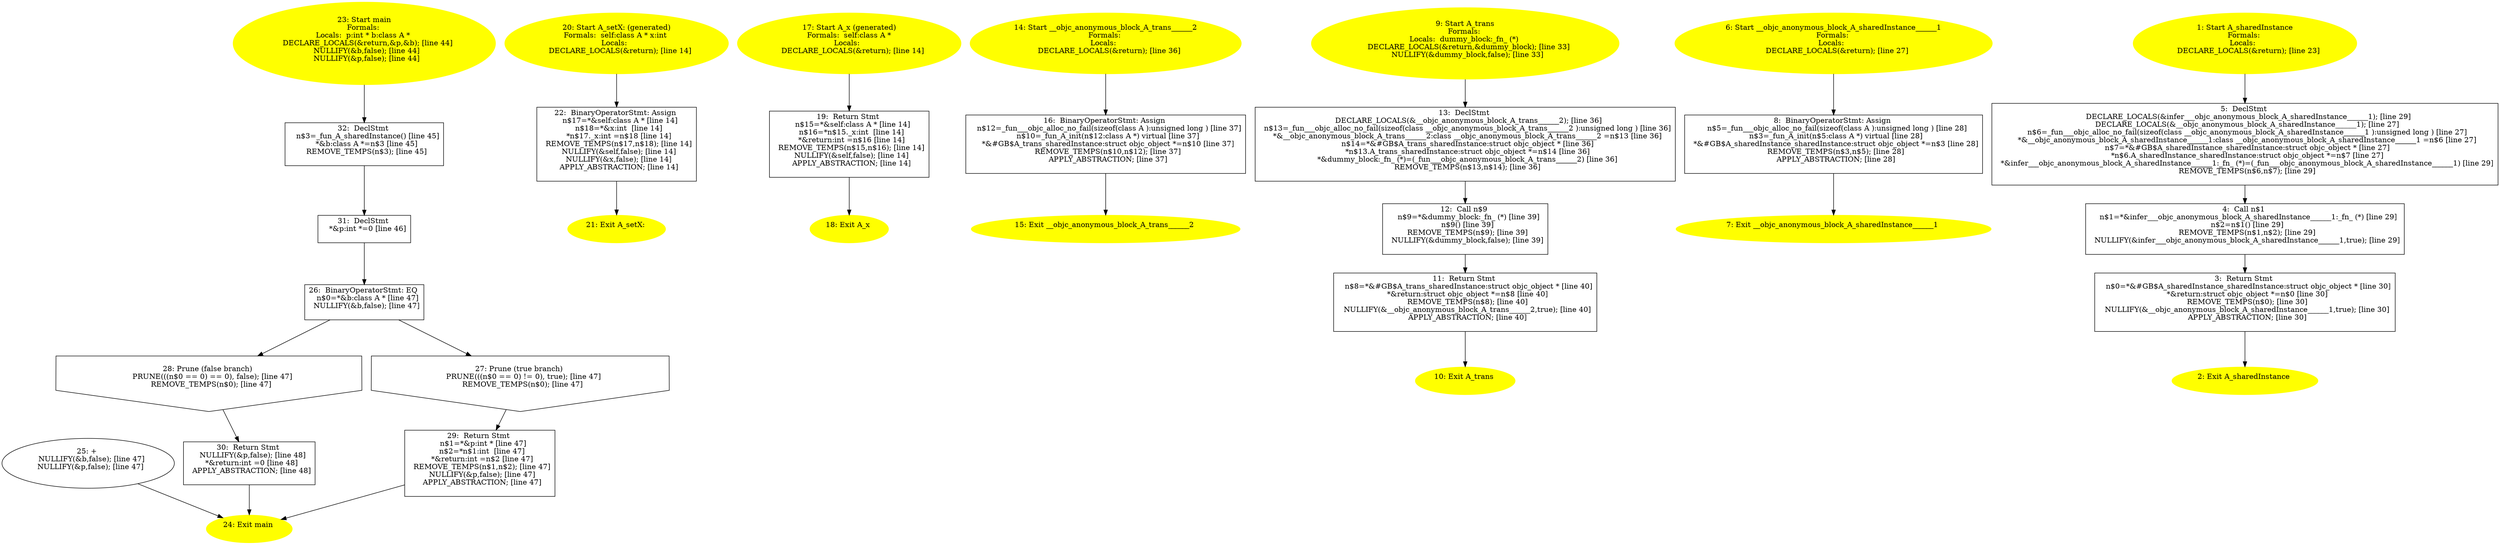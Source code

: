 digraph iCFG {
32 [label="32:  DeclStmt \n   n$3=_fun_A_sharedInstance() [line 45]\n  *&b:class A *=n$3 [line 45]\n  REMOVE_TEMPS(n$3); [line 45]\n " shape="box"]
	

	 32 -> 31 ;
31 [label="31:  DeclStmt \n   *&p:int *=0 [line 46]\n " shape="box"]
	

	 31 -> 26 ;
30 [label="30:  Return Stmt \n   NULLIFY(&p,false); [line 48]\n  *&return:int =0 [line 48]\n  APPLY_ABSTRACTION; [line 48]\n " shape="box"]
	

	 30 -> 24 ;
29 [label="29:  Return Stmt \n   n$1=*&p:int * [line 47]\n  n$2=*n$1:int  [line 47]\n  *&return:int =n$2 [line 47]\n  REMOVE_TEMPS(n$1,n$2); [line 47]\n  NULLIFY(&p,false); [line 47]\n  APPLY_ABSTRACTION; [line 47]\n " shape="box"]
	

	 29 -> 24 ;
28 [label="28: Prune (false branch) \n   PRUNE(((n$0 == 0) == 0), false); [line 47]\n  REMOVE_TEMPS(n$0); [line 47]\n " shape="invhouse"]
	

	 28 -> 30 ;
27 [label="27: Prune (true branch) \n   PRUNE(((n$0 == 0) != 0), true); [line 47]\n  REMOVE_TEMPS(n$0); [line 47]\n " shape="invhouse"]
	

	 27 -> 29 ;
26 [label="26:  BinaryOperatorStmt: EQ \n   n$0=*&b:class A * [line 47]\n  NULLIFY(&b,false); [line 47]\n " shape="box"]
	

	 26 -> 27 ;
	 26 -> 28 ;
25 [label="25: + \n   NULLIFY(&b,false); [line 47]\n  NULLIFY(&p,false); [line 47]\n " ]
	

	 25 -> 24 ;
24 [label="24: Exit main \n  " color=yellow style=filled]
	

23 [label="23: Start main\nFormals: \nLocals:  p:int * b:class A * \n   DECLARE_LOCALS(&return,&p,&b); [line 44]\n  NULLIFY(&b,false); [line 44]\n  NULLIFY(&p,false); [line 44]\n " color=yellow style=filled]
	

	 23 -> 32 ;
22 [label="22:  BinaryOperatorStmt: Assign \n   n$17=*&self:class A * [line 14]\n  n$18=*&x:int  [line 14]\n  *n$17._x:int =n$18 [line 14]\n  REMOVE_TEMPS(n$17,n$18); [line 14]\n  NULLIFY(&self,false); [line 14]\n  NULLIFY(&x,false); [line 14]\n  APPLY_ABSTRACTION; [line 14]\n " shape="box"]
	

	 22 -> 21 ;
21 [label="21: Exit A_setX: \n  " color=yellow style=filled]
	

20 [label="20: Start A_setX: (generated)\nFormals:  self:class A * x:int \nLocals:  \n   DECLARE_LOCALS(&return); [line 14]\n " color=yellow style=filled]
	

	 20 -> 22 ;
19 [label="19:  Return Stmt \n   n$15=*&self:class A * [line 14]\n  n$16=*n$15._x:int  [line 14]\n  *&return:int =n$16 [line 14]\n  REMOVE_TEMPS(n$15,n$16); [line 14]\n  NULLIFY(&self,false); [line 14]\n  APPLY_ABSTRACTION; [line 14]\n " shape="box"]
	

	 19 -> 18 ;
18 [label="18: Exit A_x \n  " color=yellow style=filled]
	

17 [label="17: Start A_x (generated)\nFormals:  self:class A *\nLocals:  \n   DECLARE_LOCALS(&return); [line 14]\n " color=yellow style=filled]
	

	 17 -> 19 ;
16 [label="16:  BinaryOperatorStmt: Assign \n   n$12=_fun___objc_alloc_no_fail(sizeof(class A ):unsigned long ) [line 37]\n  n$10=_fun_A_init(n$12:class A *) virtual [line 37]\n  *&#GB$A_trans_sharedInstance:struct objc_object *=n$10 [line 37]\n  REMOVE_TEMPS(n$10,n$12); [line 37]\n  APPLY_ABSTRACTION; [line 37]\n " shape="box"]
	

	 16 -> 15 ;
15 [label="15: Exit __objc_anonymous_block_A_trans______2 \n  " color=yellow style=filled]
	

14 [label="14: Start __objc_anonymous_block_A_trans______2\nFormals: \nLocals:  \n   DECLARE_LOCALS(&return); [line 36]\n " color=yellow style=filled]
	

	 14 -> 16 ;
13 [label="13:  DeclStmt \n   DECLARE_LOCALS(&__objc_anonymous_block_A_trans______2); [line 36]\n  n$13=_fun___objc_alloc_no_fail(sizeof(class __objc_anonymous_block_A_trans______2 ):unsigned long ) [line 36]\n  *&__objc_anonymous_block_A_trans______2:class __objc_anonymous_block_A_trans______2 =n$13 [line 36]\n  n$14=*&#GB$A_trans_sharedInstance:struct objc_object * [line 36]\n  *n$13.A_trans_sharedInstance:struct objc_object *=n$14 [line 36]\n  *&dummy_block:_fn_ (*)=(_fun___objc_anonymous_block_A_trans______2) [line 36]\n  REMOVE_TEMPS(n$13,n$14); [line 36]\n " shape="box"]
	

	 13 -> 12 ;
12 [label="12:  Call n$9 \n   n$9=*&dummy_block:_fn_ (*) [line 39]\n  n$9() [line 39]\n  REMOVE_TEMPS(n$9); [line 39]\n  NULLIFY(&dummy_block,false); [line 39]\n " shape="box"]
	

	 12 -> 11 ;
11 [label="11:  Return Stmt \n   n$8=*&#GB$A_trans_sharedInstance:struct objc_object * [line 40]\n  *&return:struct objc_object *=n$8 [line 40]\n  REMOVE_TEMPS(n$8); [line 40]\n  NULLIFY(&__objc_anonymous_block_A_trans______2,true); [line 40]\n  APPLY_ABSTRACTION; [line 40]\n " shape="box"]
	

	 11 -> 10 ;
10 [label="10: Exit A_trans \n  " color=yellow style=filled]
	

9 [label="9: Start A_trans\nFormals: \nLocals:  dummy_block:_fn_ (*) \n   DECLARE_LOCALS(&return,&dummy_block); [line 33]\n  NULLIFY(&dummy_block,false); [line 33]\n " color=yellow style=filled]
	

	 9 -> 13 ;
8 [label="8:  BinaryOperatorStmt: Assign \n   n$5=_fun___objc_alloc_no_fail(sizeof(class A ):unsigned long ) [line 28]\n  n$3=_fun_A_init(n$5:class A *) virtual [line 28]\n  *&#GB$A_sharedInstance_sharedInstance:struct objc_object *=n$3 [line 28]\n  REMOVE_TEMPS(n$3,n$5); [line 28]\n  APPLY_ABSTRACTION; [line 28]\n " shape="box"]
	

	 8 -> 7 ;
7 [label="7: Exit __objc_anonymous_block_A_sharedInstance______1 \n  " color=yellow style=filled]
	

6 [label="6: Start __objc_anonymous_block_A_sharedInstance______1\nFormals: \nLocals:  \n   DECLARE_LOCALS(&return); [line 27]\n " color=yellow style=filled]
	

	 6 -> 8 ;
5 [label="5:  DeclStmt \n   DECLARE_LOCALS(&infer___objc_anonymous_block_A_sharedInstance______1); [line 29]\n  DECLARE_LOCALS(&__objc_anonymous_block_A_sharedInstance______1); [line 27]\n  n$6=_fun___objc_alloc_no_fail(sizeof(class __objc_anonymous_block_A_sharedInstance______1 ):unsigned long ) [line 27]\n  *&__objc_anonymous_block_A_sharedInstance______1:class __objc_anonymous_block_A_sharedInstance______1 =n$6 [line 27]\n  n$7=*&#GB$A_sharedInstance_sharedInstance:struct objc_object * [line 27]\n  *n$6.A_sharedInstance_sharedInstance:struct objc_object *=n$7 [line 27]\n  *&infer___objc_anonymous_block_A_sharedInstance______1:_fn_ (*)=(_fun___objc_anonymous_block_A_sharedInstance______1) [line 29]\n  REMOVE_TEMPS(n$6,n$7); [line 29]\n " shape="box"]
	

	 5 -> 4 ;
4 [label="4:  Call n$1 \n   n$1=*&infer___objc_anonymous_block_A_sharedInstance______1:_fn_ (*) [line 29]\n  n$2=n$1() [line 29]\n  REMOVE_TEMPS(n$1,n$2); [line 29]\n  NULLIFY(&infer___objc_anonymous_block_A_sharedInstance______1,true); [line 29]\n " shape="box"]
	

	 4 -> 3 ;
3 [label="3:  Return Stmt \n   n$0=*&#GB$A_sharedInstance_sharedInstance:struct objc_object * [line 30]\n  *&return:struct objc_object *=n$0 [line 30]\n  REMOVE_TEMPS(n$0); [line 30]\n  NULLIFY(&__objc_anonymous_block_A_sharedInstance______1,true); [line 30]\n  APPLY_ABSTRACTION; [line 30]\n " shape="box"]
	

	 3 -> 2 ;
2 [label="2: Exit A_sharedInstance \n  " color=yellow style=filled]
	

1 [label="1: Start A_sharedInstance\nFormals: \nLocals:  \n   DECLARE_LOCALS(&return); [line 23]\n " color=yellow style=filled]
	

	 1 -> 5 ;
}
